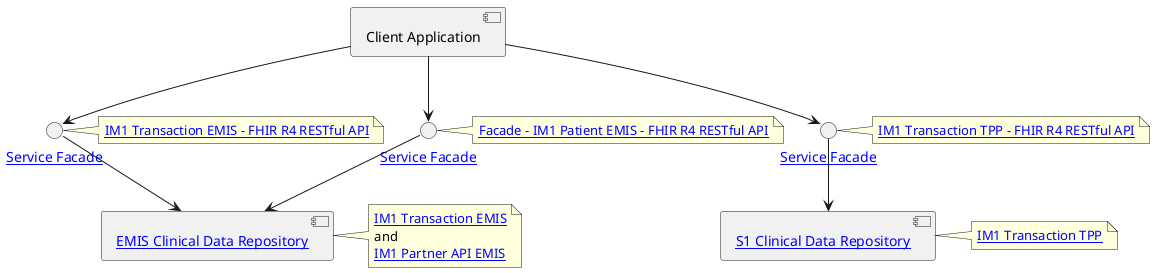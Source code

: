 @startuml

component ClientApplication as "Client Application"

interface facade as "[[ActorDefinition-ServiceFacade.html Service Facade]]"
note right
[[CapabilityStatement-IM1TransactionEMISFacade.html IM1 Transaction EMIS - FHIR R4 RESTful API]]
end note

component "[[ActorDefinition-ClinicalDataRepository.html EMIS Clinical Data Repository]]" as CDR
note right
[[https://digital.nhs.uk/services/gp-it-futures-systems/im1-pairing-integration/interface-mechanisms-guidance#transaction IM1 Transaction EMIS]]
and
[[https://digital.nhs.uk/services/gp-it-futures-systems/im1-pairing-integration/interface-mechanisms-guidance#partner-api IM1 Partner API EMIS]]
end note

component "[[ActorDefinition-ClinicalDataRepository.html S1 Clinical Data Repository]]" as CDRS1
note right
[[https://digital.nhs.uk/services/gp-it-futures-systems/im1-pairing-integration/interface-mechanisms-guidance#transaction IM1 Transaction TPP]]
end note



interface facadePFS as "[[ActorDefinition-ServiceFacade.html Service Facade]]"
note right
[[CapabilityStatement-IM1PatientEMISFacade.html Facade - IM1 Patient EMIS - FHIR R4 RESTful API]]
end note

interface facadeTPP as "[[ActorDefinition-ServiceFacade.html Service Facade]]"
note right
[[CapabilityStatement-IM1TransactionTPPFacade.html IM1 Transaction TPP - FHIR R4 RESTful API]]
end note

ClientApplication -d-> facade
ClientApplication -d-> facadePFS
ClientApplication -d-> facadeTPP

facadePFS -d-> CDR
facade -d-> CDR
facadeTPP -d-> CDRS1

@enduml
